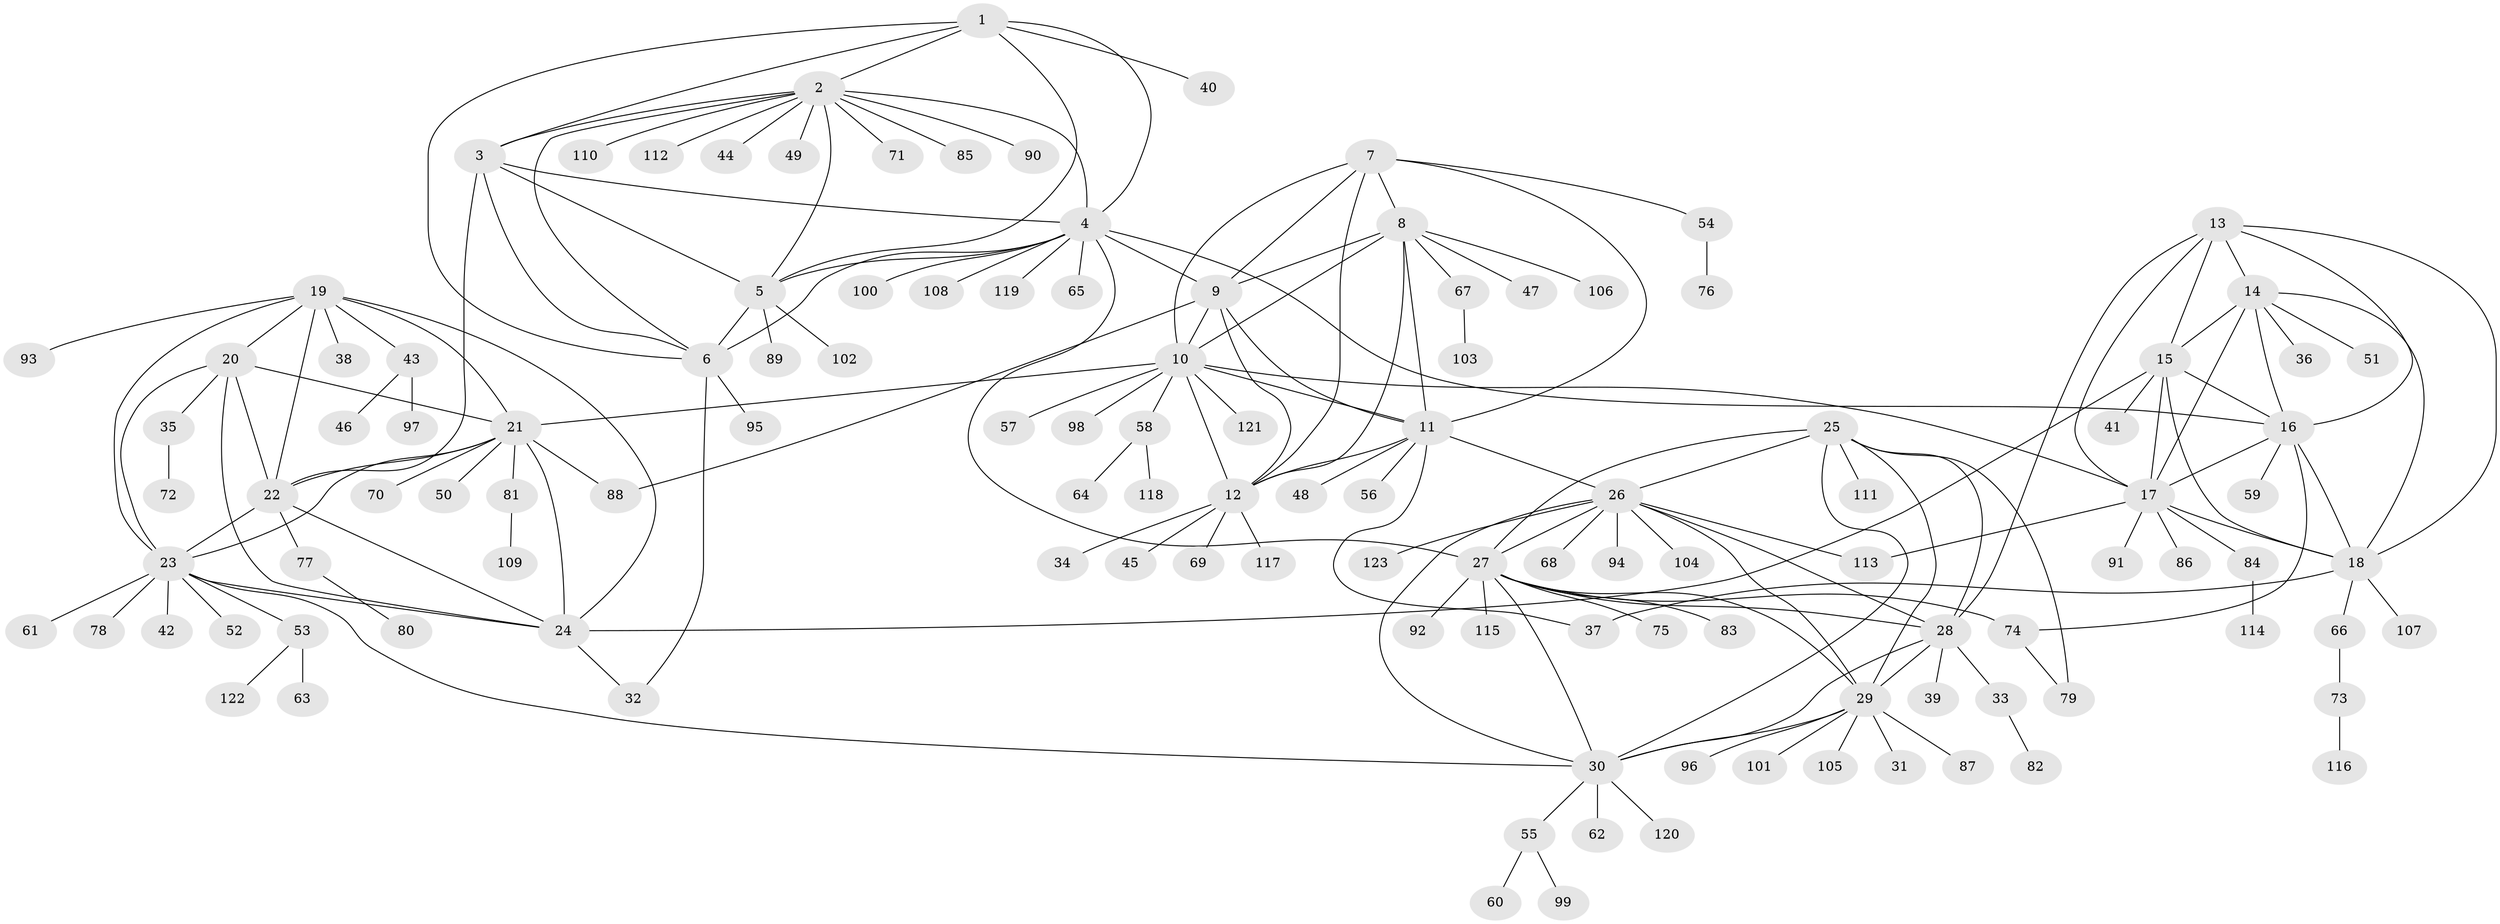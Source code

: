 // Generated by graph-tools (version 1.1) at 2025/37/03/09/25 02:37:33]
// undirected, 123 vertices, 184 edges
graph export_dot {
graph [start="1"]
  node [color=gray90,style=filled];
  1;
  2;
  3;
  4;
  5;
  6;
  7;
  8;
  9;
  10;
  11;
  12;
  13;
  14;
  15;
  16;
  17;
  18;
  19;
  20;
  21;
  22;
  23;
  24;
  25;
  26;
  27;
  28;
  29;
  30;
  31;
  32;
  33;
  34;
  35;
  36;
  37;
  38;
  39;
  40;
  41;
  42;
  43;
  44;
  45;
  46;
  47;
  48;
  49;
  50;
  51;
  52;
  53;
  54;
  55;
  56;
  57;
  58;
  59;
  60;
  61;
  62;
  63;
  64;
  65;
  66;
  67;
  68;
  69;
  70;
  71;
  72;
  73;
  74;
  75;
  76;
  77;
  78;
  79;
  80;
  81;
  82;
  83;
  84;
  85;
  86;
  87;
  88;
  89;
  90;
  91;
  92;
  93;
  94;
  95;
  96;
  97;
  98;
  99;
  100;
  101;
  102;
  103;
  104;
  105;
  106;
  107;
  108;
  109;
  110;
  111;
  112;
  113;
  114;
  115;
  116;
  117;
  118;
  119;
  120;
  121;
  122;
  123;
  1 -- 2;
  1 -- 3;
  1 -- 4;
  1 -- 5;
  1 -- 6;
  1 -- 40;
  2 -- 3;
  2 -- 4;
  2 -- 5;
  2 -- 6;
  2 -- 44;
  2 -- 49;
  2 -- 71;
  2 -- 85;
  2 -- 90;
  2 -- 110;
  2 -- 112;
  3 -- 4;
  3 -- 5;
  3 -- 6;
  3 -- 22;
  4 -- 5;
  4 -- 6;
  4 -- 9;
  4 -- 16;
  4 -- 27;
  4 -- 65;
  4 -- 100;
  4 -- 108;
  4 -- 119;
  5 -- 6;
  5 -- 89;
  5 -- 102;
  6 -- 32;
  6 -- 95;
  7 -- 8;
  7 -- 9;
  7 -- 10;
  7 -- 11;
  7 -- 12;
  7 -- 54;
  8 -- 9;
  8 -- 10;
  8 -- 11;
  8 -- 12;
  8 -- 47;
  8 -- 67;
  8 -- 106;
  9 -- 10;
  9 -- 11;
  9 -- 12;
  9 -- 88;
  10 -- 11;
  10 -- 12;
  10 -- 17;
  10 -- 21;
  10 -- 57;
  10 -- 58;
  10 -- 98;
  10 -- 121;
  11 -- 12;
  11 -- 26;
  11 -- 37;
  11 -- 48;
  11 -- 56;
  12 -- 34;
  12 -- 45;
  12 -- 69;
  12 -- 117;
  13 -- 14;
  13 -- 15;
  13 -- 16;
  13 -- 17;
  13 -- 18;
  13 -- 28;
  14 -- 15;
  14 -- 16;
  14 -- 17;
  14 -- 18;
  14 -- 36;
  14 -- 51;
  15 -- 16;
  15 -- 17;
  15 -- 18;
  15 -- 24;
  15 -- 41;
  16 -- 17;
  16 -- 18;
  16 -- 59;
  16 -- 74;
  17 -- 18;
  17 -- 84;
  17 -- 86;
  17 -- 91;
  17 -- 113;
  18 -- 37;
  18 -- 66;
  18 -- 107;
  19 -- 20;
  19 -- 21;
  19 -- 22;
  19 -- 23;
  19 -- 24;
  19 -- 38;
  19 -- 43;
  19 -- 93;
  20 -- 21;
  20 -- 22;
  20 -- 23;
  20 -- 24;
  20 -- 35;
  21 -- 22;
  21 -- 23;
  21 -- 24;
  21 -- 50;
  21 -- 70;
  21 -- 81;
  21 -- 88;
  22 -- 23;
  22 -- 24;
  22 -- 77;
  23 -- 24;
  23 -- 30;
  23 -- 42;
  23 -- 52;
  23 -- 53;
  23 -- 61;
  23 -- 78;
  24 -- 32;
  25 -- 26;
  25 -- 27;
  25 -- 28;
  25 -- 29;
  25 -- 30;
  25 -- 79;
  25 -- 111;
  26 -- 27;
  26 -- 28;
  26 -- 29;
  26 -- 30;
  26 -- 68;
  26 -- 94;
  26 -- 104;
  26 -- 113;
  26 -- 123;
  27 -- 28;
  27 -- 29;
  27 -- 30;
  27 -- 74;
  27 -- 75;
  27 -- 83;
  27 -- 92;
  27 -- 115;
  28 -- 29;
  28 -- 30;
  28 -- 33;
  28 -- 39;
  29 -- 30;
  29 -- 31;
  29 -- 87;
  29 -- 96;
  29 -- 101;
  29 -- 105;
  30 -- 55;
  30 -- 62;
  30 -- 120;
  33 -- 82;
  35 -- 72;
  43 -- 46;
  43 -- 97;
  53 -- 63;
  53 -- 122;
  54 -- 76;
  55 -- 60;
  55 -- 99;
  58 -- 64;
  58 -- 118;
  66 -- 73;
  67 -- 103;
  73 -- 116;
  74 -- 79;
  77 -- 80;
  81 -- 109;
  84 -- 114;
}
